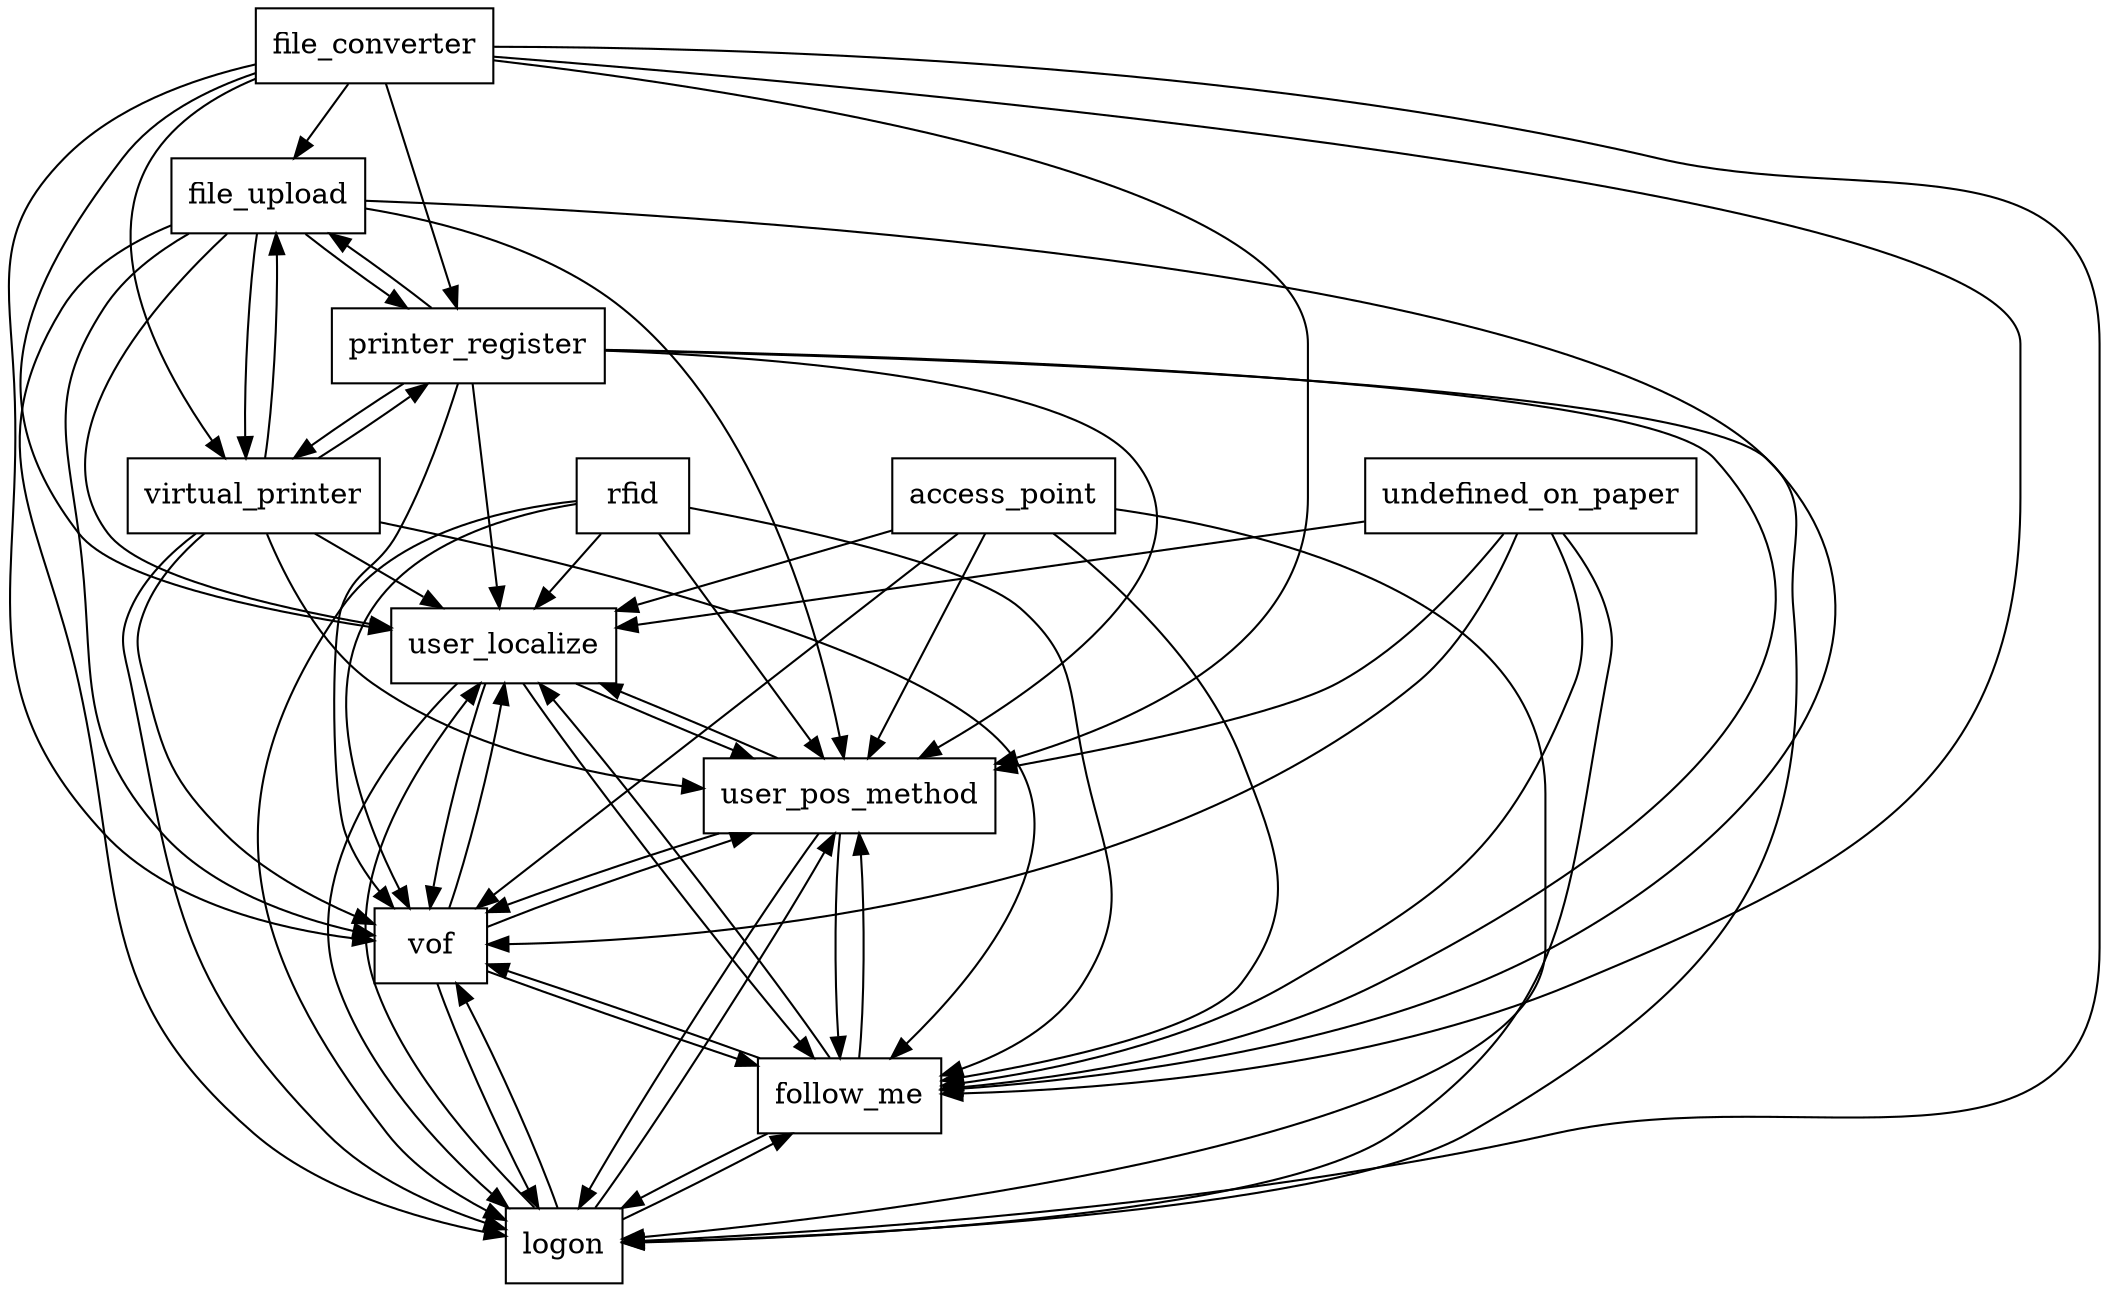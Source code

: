 digraph{
graph [rankdir=TB];
node [shape=box];
edge [arrowhead=normal];
0[label="user_localize",]
1[label="file_upload",]
2[label="rfid",]
3[label="user_pos_method",]
4[label="file_converter",]
5[label="printer_register",]
6[label="virtual_printer",]
7[label="logon",]
8[label="follow_me",]
9[label="undefined_on_paper",]
10[label="vof",]
11[label="access_point",]
0->3[label="",]
0->7[label="",]
0->8[label="",]
0->10[label="",]
1->0[label="",]
1->3[label="",]
1->5[label="",]
1->6[label="",]
1->7[label="",]
1->8[label="",]
1->10[label="",]
2->0[label="",]
2->3[label="",]
2->7[label="",]
2->8[label="",]
2->10[label="",]
3->0[label="",]
3->7[label="",]
3->8[label="",]
3->10[label="",]
4->0[label="",]
4->1[label="",]
4->3[label="",]
4->5[label="",]
4->6[label="",]
4->7[label="",]
4->8[label="",]
4->10[label="",]
5->0[label="",]
5->1[label="",]
5->3[label="",]
5->6[label="",]
5->7[label="",]
5->8[label="",]
5->10[label="",]
6->0[label="",]
6->1[label="",]
6->3[label="",]
6->5[label="",]
6->7[label="",]
6->8[label="",]
6->10[label="",]
7->0[label="",]
7->3[label="",]
7->8[label="",]
7->10[label="",]
8->0[label="",]
8->3[label="",]
8->7[label="",]
8->10[label="",]
9->0[label="",]
9->3[label="",]
9->7[label="",]
9->8[label="",]
9->10[label="",]
10->0[label="",]
10->3[label="",]
10->7[label="",]
10->8[label="",]
11->0[label="",]
11->3[label="",]
11->7[label="",]
11->8[label="",]
11->10[label="",]
}
